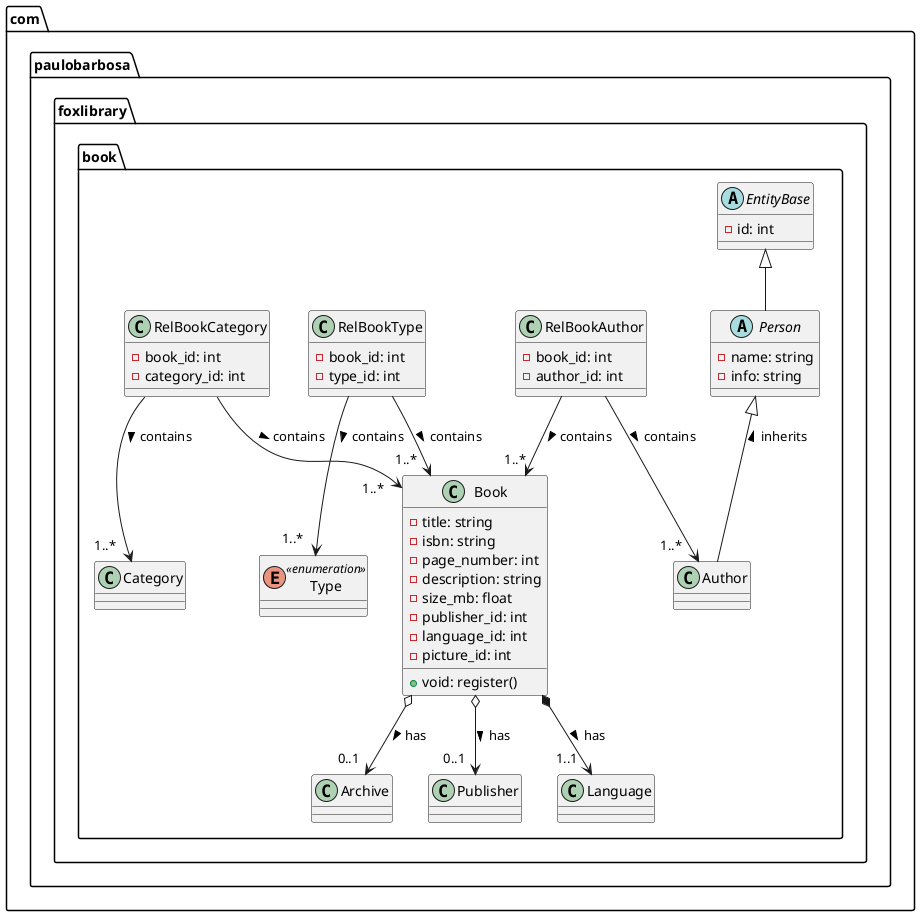 @startuml

package com.paulobarbosa.foxlibrary.book {

abstract class EntityBase{
- id: int
}

abstract class Person{
- name: string
- info: string
}


 class Archive{
}

 class Publisher{
}

 class Category{
}

 class Language{
}

enum Type <<enumeration>>{
}

 class Book {
 - title: string
 - isbn: string
 - page_number: int
 - description: string
 - size_mb: float
 - publisher_id: int
 - language_id: int
 - picture_id: int
 + void: register()
}

class RelBookType{
- book_id: int
- type_id: int
}

class RelBookAuthor{
- book_id: int
- author_id: int
}

class RelBookCategory{
- book_id: int
- category_id: int
}


EntityBase <|-- Person
'EntityBase <|-- Archive
'EntityBase <|-- Publisher
'EntityBase <|-- Category
'EntityBase <|-- Language

Person <|-- Author : "< inherits "


Book  *--> " 1..1  " Language : " has >"
Book  o--> " 0..1  " Publisher : " has >"
Book  o--> " 0..1  " Archive : " has >"

RelBookType -down-> "1..*   " Book : " contains >"
RelBookType -down-> "1..*   " Type : " contains >"

RelBookAuthor -down-> "1..* " Book : " contains >"
RelBookAuthor -down-> "1..*   " Author : " contains >"

RelBookCategory -down-> "1..*   " Book : " contains >"
RelBookCategory -down-> "1..*   " Category : " contains >"



}



@enduml